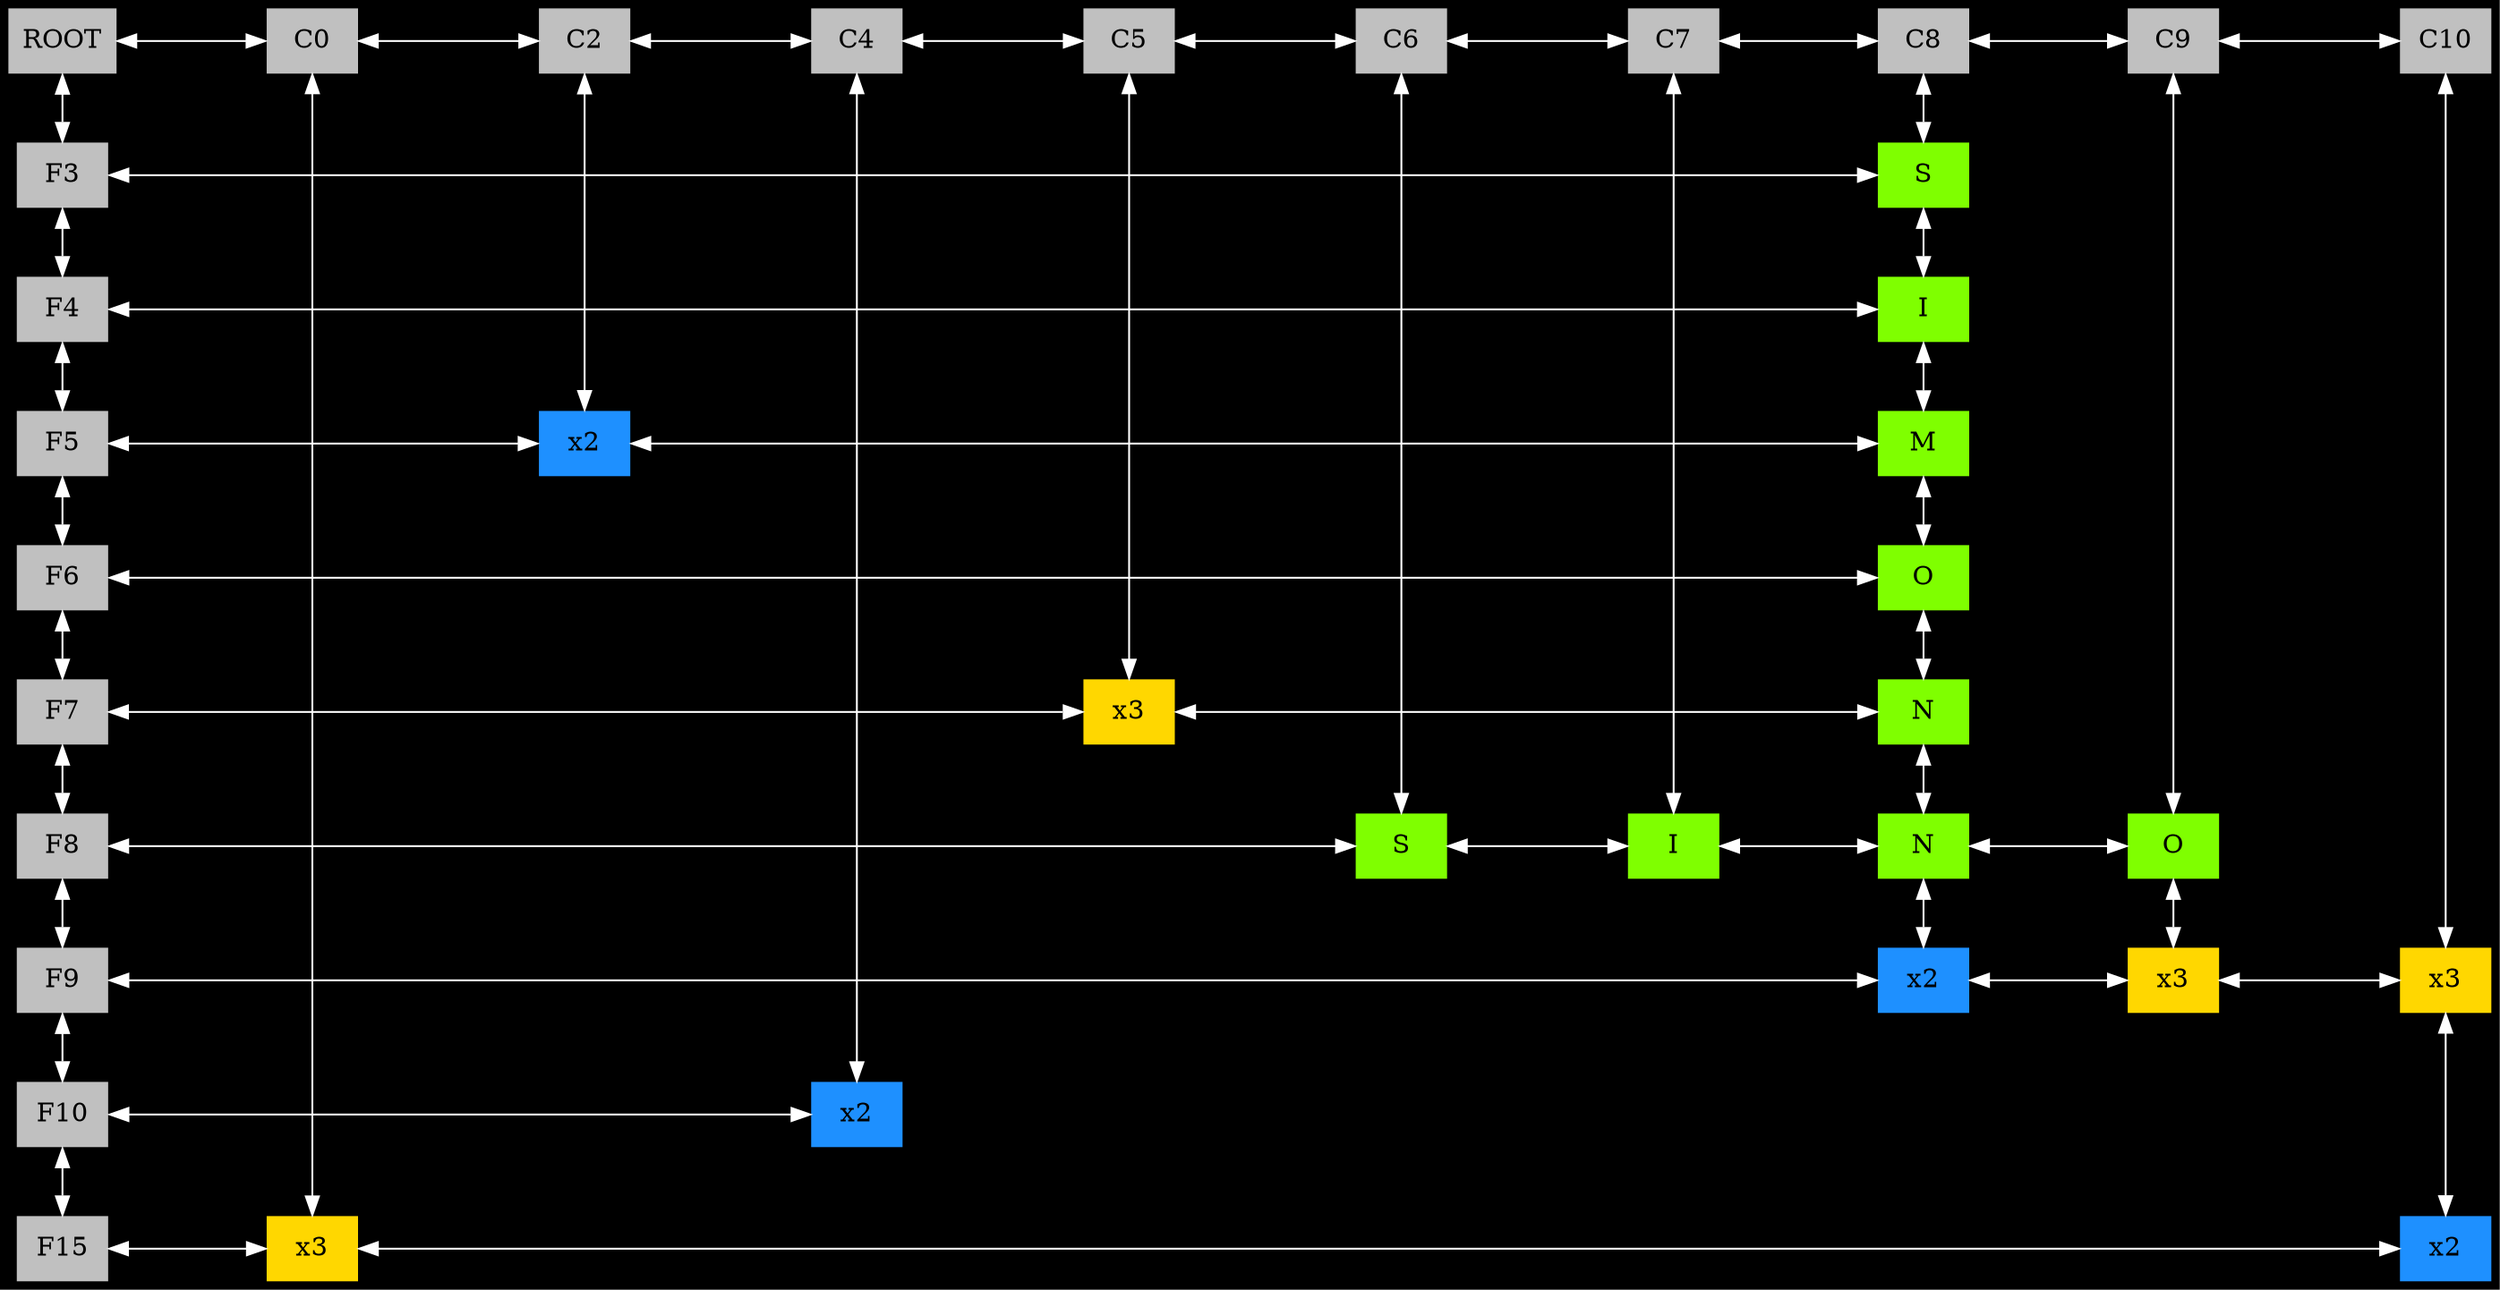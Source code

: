 digraph G {bgcolor = black; 
node[pin = true , shape = box, fontcolor = black  , fillcolor = gray  , width=0.7 ,style = filled] ;
charset = latin1;
 style = filled ;
nodesep = 1.0;
VAL_00B959B8->VAL_00BDB140 [ dir=both ,color = white]; 
VAL_00B959B8->VAL_00BDA4E0 [  dir=both,  color = white]; 
VAL_00B959B8[label = "ROOT", group = -1,pos = "-1,1" ];
VAL_00BDB140->VAL_00BD9528 [ dir=both, color = white]; 
VAL_00BDB140->VAL_00BDB530 [ dir=both, color = white]; 
VAL_00BDB140[label="C0", group = 0,pos = "0,1" ];
VAL_00BD9528->VAL_00BDB650 [ dir=both, color = white]; 
VAL_00BD9528->VAL_00BD91C8 [ dir=both, color = white]; 
VAL_00BD9528[label="C2", group = 2,pos = "2,1" ];
VAL_00BDB650->VAL_00BD9918 [ dir=both, color = white]; 
VAL_00BDB650->VAL_00BDAF90 [ dir=both, color = white]; 
VAL_00BDB650[label="C4", group = 4,pos = "4,1" ];
VAL_00BD9918->VAL_00BD9B58 [ dir=both, color = white]; 
VAL_00BD9918->VAL_00BD8F88 [ dir=both, color = white]; 
VAL_00BD9918[label="C5", group = 5,pos = "5,1" ];
VAL_00BD9B58->VAL_00BD82E0 [ dir=both, color = white]; 
VAL_00BD9B58->VAL_00BD9A80 [ dir=both, color = white]; 
VAL_00BD9B58[label="C6", group = 6,pos = "6,1" ];
VAL_00BD82E0->VAL_00BD9408 [ dir=both, color = white]; 
VAL_00BD82E0->VAL_00BD7EF0 [ dir=both, color = white]; 
VAL_00BD82E0[label="C7", group = 7,pos = "7,1" ];
VAL_00BD9408->VAL_00BD8520 [ dir=both, color = white]; 
VAL_00BD9408->VAL_00BDA2A0 [ dir=both, color = white]; 
VAL_00BD9408[label="C8", group = 8,pos = "8,1" ];
VAL_00BD8520->VAL_00BDB7B8 [ dir=both, color = white]; 
VAL_00BD8520->VAL_00BD8448 [ dir=both, color = white]; 
VAL_00BD8520[label="C9", group = 9,pos = "9,1" ];
VAL_00BDB7B8->VAL_00BDB068 [ dir=both, color = white]; 
VAL_00BDB7B8[label="C10", group = 10,pos = "10,1" ];
VAL_00BDA4E0->VAL_00BDA2A0 [ dir=both ,color = white]; 
VAL_00BDA4E0->VAL_00BD9D90 [  dir=both,  color = white]; 
VAL_00BDA4E0[label="F3" , group = -1,pos = "-1,-3" ];
VAL_00BDA2A0->VAL_00BDBC80 [ dir=both, color = white]; 
VAL_00BDA2A0[ label = "S" ,dir=both ,fillcolor = chartreuse1, group = 8,pos = "8,-3" ];
VAL_00BD9D90->VAL_00BDBC80 [ dir=both ,color = white]; 
VAL_00BD9D90->VAL_00BD93C0 [  dir=both,  color = white]; 
VAL_00BD9D90[label="F4" , group = -1,pos = "-1,-4" ];
VAL_00BDBC80->VAL_00BDBA40 [ dir=both, color = white]; 
VAL_00BDBC80[ label = "I" ,dir=both ,fillcolor = chartreuse1, group = 8,pos = "8,-4" ];
VAL_00BD93C0->VAL_00BD91C8 [ dir=both ,color = white]; 
VAL_00BD93C0->VAL_00BD9498 [  dir=both,  color = white]; 
VAL_00BD93C0[label="F5" , group = -1,pos = "-1,-5" ];
VAL_00BD91C8->VAL_00BDBA40 [ dir=both, color = white]; 
VAL_00BD91C8[ label = " x2 " ,fillcolor = dodgerblue1, group = 2,pos = "2,-5" ];
VAL_00BDBA40->VAL_00BD9600 [ dir=both, color = white]; 
VAL_00BDBA40[ label = "M" ,dir=both ,fillcolor = chartreuse1, group = 8,pos = "8,-5" ];
VAL_00BD9498->VAL_00BD9600 [ dir=both ,color = white]; 
VAL_00BD9498->VAL_00BD9B10 [  dir=both,  color = white]; 
VAL_00BD9498[label="F6" , group = -1,pos = "-1,-6" ];
VAL_00BD9600->VAL_00BD9960 [ dir=both, color = white]; 
VAL_00BD9600[ label = "O" ,dir=both ,fillcolor = chartreuse1, group = 8,pos = "8,-6" ];
VAL_00BD9B10->VAL_00BD8F88 [ dir=both ,color = white]; 
VAL_00BD9B10->VAL_00BD8298 [  dir=both,  color = white]; 
VAL_00BD9B10[label="F7" , group = -1,pos = "-1,-7" ];
VAL_00BD8F88->VAL_00BD9960 [ dir=both, color = white]; 
VAL_00BD8F88[ label = " x3 "  ,fillcolor = gold1, group = 5,pos = "5,-7" ];
VAL_00BD9960->VAL_00BD8370 [ dir=both, color = white]; 
VAL_00BD9960[ label = "N" ,dir=both ,fillcolor = chartreuse1, group = 8,pos = "8,-7" ];
VAL_00BD8298->VAL_00BD9A80 [ dir=both ,color = white]; 
VAL_00BD8298->VAL_00BD7DD0 [  dir=both,  color = white]; 
VAL_00BD8298[label="F8" , group = -1,pos = "-1,-8" ];
VAL_00BD9A80->VAL_00BD7EF0 [ dir=both, color = white]; 
VAL_00BD9A80[ label = "S" ,dir=both ,fillcolor = chartreuse1, group = 6,pos = "6,-8" ];
VAL_00BD7EF0->VAL_00BD8370 [ dir=both, color = white]; 
VAL_00BD7EF0[ label = "I" ,dir=both ,fillcolor = chartreuse1, group = 7,pos = "7,-8" ];
VAL_00BD8370->VAL_00BD8448 [ dir=both, color = white]; 
VAL_00BD8370->VAL_00BD7D40 [ dir=both, color = white]; 
VAL_00BD8370[ label = "N" ,dir=both ,fillcolor = chartreuse1, group = 8,pos = "8,-8" ];
VAL_00BD8448->VAL_00BD7E60 [ dir=both, color = white]; 
VAL_00BD8448[ label = "O" ,dir=both ,fillcolor = chartreuse1, group = 9,pos = "9,-8" ];
VAL_00BD7DD0->VAL_00BD7D40 [ dir=both ,color = white]; 
VAL_00BD7DD0->VAL_00BDB188 [  dir=both,  color = white]; 
VAL_00BD7DD0[label="F9" , group = -1,pos = "-1,-9" ];
VAL_00BD7D40->VAL_00BD7E60 [ dir=both, color = white]; 
VAL_00BD7D40[ label = " x2 " ,fillcolor = dodgerblue1, group = 8,pos = "8,-9" ];
VAL_00BD7E60->VAL_00BDB068 [ dir=both, color = white]; 
VAL_00BD7E60[ label = " x3 "  ,fillcolor = gold1, group = 9,pos = "9,-9" ];
VAL_00BDB068->VAL_00BDB2F0 [ dir=both, color = white]; 
VAL_00BDB068[ label = " x3 "  ,fillcolor = gold1, group = 10,pos = "10,-9" ];
VAL_00BDB188->VAL_00BDAF90 [ dir=both ,color = white]; 
VAL_00BDB188->VAL_00BDB2A8 [  dir=both,  color = white]; 
VAL_00BDB188[label="F10" , group = -1,pos = "-1,-10" ];
VAL_00BDAF90[ label = " x2 " ,fillcolor = dodgerblue1, group = 4,pos = "4,-10" ];
VAL_00BDB2A8->VAL_00BDB530 [ dir=both ,color = white]; 
VAL_00BDB2A8[label="F15" , group = -1,pos = "-1,-15" ];
VAL_00BDB530->VAL_00BDB2F0 [ dir=both, color = white]; 
VAL_00BDB530[ label = " x3 "  ,fillcolor = gold1, group = 0,pos = "0,-15" ];
VAL_00BDB2F0[ label = " x2 " ,fillcolor = dodgerblue1, group = 10,pos = "10,-15" ];
{rank = same; VAL_00B959B8 VAL_00BDB140 VAL_00BD9528 VAL_00BDB650 VAL_00BD9918 VAL_00BD9B58 VAL_00BD82E0 VAL_00BD9408 VAL_00BD8520 VAL_00BDB7B8 };

{rank = same; VAL_00BDA4E0 VAL_00BDA2A0 };

{rank = same; VAL_00BD9D90 VAL_00BDBC80 };

{rank = same; VAL_00BD93C0 VAL_00BD91C8 VAL_00BDBA40 };

{rank = same; VAL_00BD9498 VAL_00BD9600 };

{rank = same; VAL_00BD9B10 VAL_00BD8F88 VAL_00BD9960 };

{rank = same; VAL_00BD8298 VAL_00BD9A80 VAL_00BD7EF0 VAL_00BD8370 VAL_00BD8448 };

{rank = same; VAL_00BD7DD0 VAL_00BD7D40 VAL_00BD7E60 VAL_00BDB068 };

{rank = same; VAL_00BDB188 VAL_00BDAF90 };

{rank = same; VAL_00BDB2A8 VAL_00BDB530 VAL_00BDB2F0 };

}
